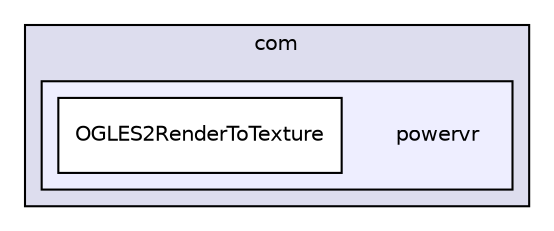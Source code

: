 digraph "PVR/SDK_3.4/Examples/Intermediate/RenderToTexture/OGLES2/Build/Android/src/com/powervr" {
  compound=true
  node [ fontsize="10", fontname="Helvetica"];
  edge [ labelfontsize="10", labelfontname="Helvetica"];
  subgraph clusterdir_64cded9e7ae582c2f5f61cd4f5e066f0 {
    graph [ bgcolor="#ddddee", pencolor="black", label="com" fontname="Helvetica", fontsize="10", URL="dir_64cded9e7ae582c2f5f61cd4f5e066f0.html"]
  subgraph clusterdir_c3a825441348a5dda2696765bd67c563 {
    graph [ bgcolor="#eeeeff", pencolor="black", label="" URL="dir_c3a825441348a5dda2696765bd67c563.html"];
    dir_c3a825441348a5dda2696765bd67c563 [shape=plaintext label="powervr"];
    dir_ce363c11ca5d22f1319cca52ecba9818 [shape=box label="OGLES2RenderToTexture" color="black" fillcolor="white" style="filled" URL="dir_ce363c11ca5d22f1319cca52ecba9818.html"];
  }
  }
}
